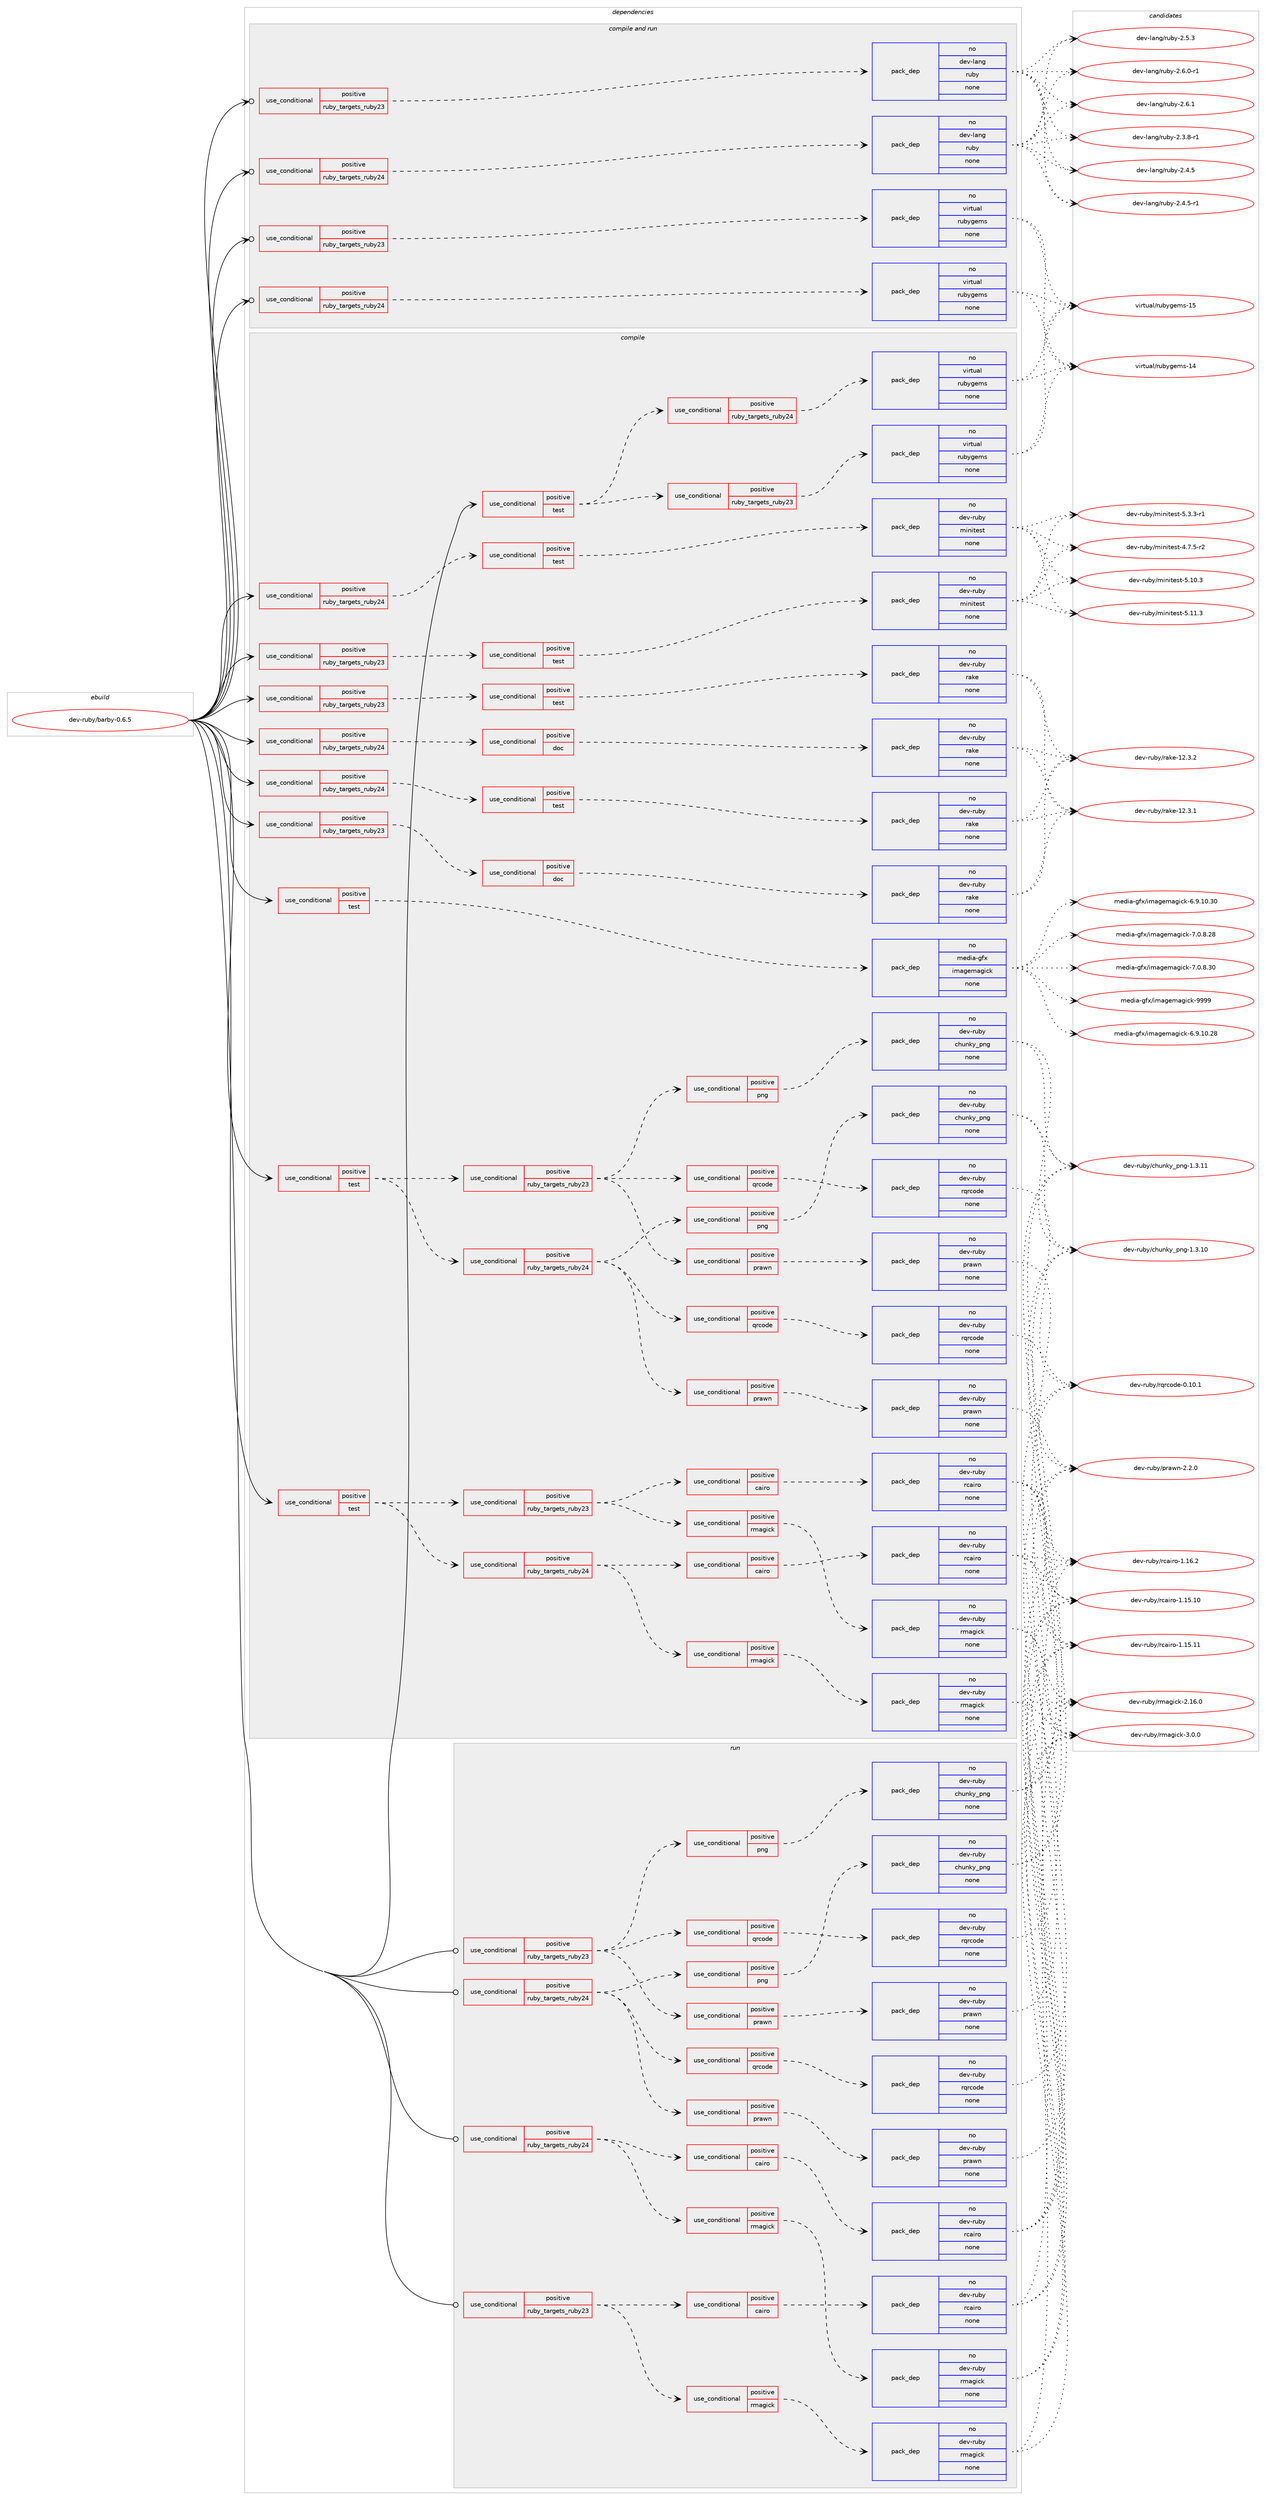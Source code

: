 digraph prolog {

# *************
# Graph options
# *************

newrank=true;
concentrate=true;
compound=true;
graph [rankdir=LR,fontname=Helvetica,fontsize=10,ranksep=1.5];#, ranksep=2.5, nodesep=0.2];
edge  [arrowhead=vee];
node  [fontname=Helvetica,fontsize=10];

# **********
# The ebuild
# **********

subgraph cluster_leftcol {
color=gray;
rank=same;
label=<<i>ebuild</i>>;
id [label="dev-ruby/barby-0.6.5", color=red, width=4, href="../dev-ruby/barby-0.6.5.svg"];
}

# ****************
# The dependencies
# ****************

subgraph cluster_midcol {
color=gray;
label=<<i>dependencies</i>>;
subgraph cluster_compile {
fillcolor="#eeeeee";
style=filled;
label=<<i>compile</i>>;
subgraph cond394553 {
dependency1483249 [label=<<TABLE BORDER="0" CELLBORDER="1" CELLSPACING="0" CELLPADDING="4"><TR><TD ROWSPAN="3" CELLPADDING="10">use_conditional</TD></TR><TR><TD>positive</TD></TR><TR><TD>ruby_targets_ruby23</TD></TR></TABLE>>, shape=none, color=red];
subgraph cond394554 {
dependency1483250 [label=<<TABLE BORDER="0" CELLBORDER="1" CELLSPACING="0" CELLPADDING="4"><TR><TD ROWSPAN="3" CELLPADDING="10">use_conditional</TD></TR><TR><TD>positive</TD></TR><TR><TD>doc</TD></TR></TABLE>>, shape=none, color=red];
subgraph pack1065264 {
dependency1483251 [label=<<TABLE BORDER="0" CELLBORDER="1" CELLSPACING="0" CELLPADDING="4" WIDTH="220"><TR><TD ROWSPAN="6" CELLPADDING="30">pack_dep</TD></TR><TR><TD WIDTH="110">no</TD></TR><TR><TD>dev-ruby</TD></TR><TR><TD>rake</TD></TR><TR><TD>none</TD></TR><TR><TD></TD></TR></TABLE>>, shape=none, color=blue];
}
dependency1483250:e -> dependency1483251:w [weight=20,style="dashed",arrowhead="vee"];
}
dependency1483249:e -> dependency1483250:w [weight=20,style="dashed",arrowhead="vee"];
}
id:e -> dependency1483249:w [weight=20,style="solid",arrowhead="vee"];
subgraph cond394555 {
dependency1483252 [label=<<TABLE BORDER="0" CELLBORDER="1" CELLSPACING="0" CELLPADDING="4"><TR><TD ROWSPAN="3" CELLPADDING="10">use_conditional</TD></TR><TR><TD>positive</TD></TR><TR><TD>ruby_targets_ruby23</TD></TR></TABLE>>, shape=none, color=red];
subgraph cond394556 {
dependency1483253 [label=<<TABLE BORDER="0" CELLBORDER="1" CELLSPACING="0" CELLPADDING="4"><TR><TD ROWSPAN="3" CELLPADDING="10">use_conditional</TD></TR><TR><TD>positive</TD></TR><TR><TD>test</TD></TR></TABLE>>, shape=none, color=red];
subgraph pack1065265 {
dependency1483254 [label=<<TABLE BORDER="0" CELLBORDER="1" CELLSPACING="0" CELLPADDING="4" WIDTH="220"><TR><TD ROWSPAN="6" CELLPADDING="30">pack_dep</TD></TR><TR><TD WIDTH="110">no</TD></TR><TR><TD>dev-ruby</TD></TR><TR><TD>minitest</TD></TR><TR><TD>none</TD></TR><TR><TD></TD></TR></TABLE>>, shape=none, color=blue];
}
dependency1483253:e -> dependency1483254:w [weight=20,style="dashed",arrowhead="vee"];
}
dependency1483252:e -> dependency1483253:w [weight=20,style="dashed",arrowhead="vee"];
}
id:e -> dependency1483252:w [weight=20,style="solid",arrowhead="vee"];
subgraph cond394557 {
dependency1483255 [label=<<TABLE BORDER="0" CELLBORDER="1" CELLSPACING="0" CELLPADDING="4"><TR><TD ROWSPAN="3" CELLPADDING="10">use_conditional</TD></TR><TR><TD>positive</TD></TR><TR><TD>ruby_targets_ruby23</TD></TR></TABLE>>, shape=none, color=red];
subgraph cond394558 {
dependency1483256 [label=<<TABLE BORDER="0" CELLBORDER="1" CELLSPACING="0" CELLPADDING="4"><TR><TD ROWSPAN="3" CELLPADDING="10">use_conditional</TD></TR><TR><TD>positive</TD></TR><TR><TD>test</TD></TR></TABLE>>, shape=none, color=red];
subgraph pack1065266 {
dependency1483257 [label=<<TABLE BORDER="0" CELLBORDER="1" CELLSPACING="0" CELLPADDING="4" WIDTH="220"><TR><TD ROWSPAN="6" CELLPADDING="30">pack_dep</TD></TR><TR><TD WIDTH="110">no</TD></TR><TR><TD>dev-ruby</TD></TR><TR><TD>rake</TD></TR><TR><TD>none</TD></TR><TR><TD></TD></TR></TABLE>>, shape=none, color=blue];
}
dependency1483256:e -> dependency1483257:w [weight=20,style="dashed",arrowhead="vee"];
}
dependency1483255:e -> dependency1483256:w [weight=20,style="dashed",arrowhead="vee"];
}
id:e -> dependency1483255:w [weight=20,style="solid",arrowhead="vee"];
subgraph cond394559 {
dependency1483258 [label=<<TABLE BORDER="0" CELLBORDER="1" CELLSPACING="0" CELLPADDING="4"><TR><TD ROWSPAN="3" CELLPADDING="10">use_conditional</TD></TR><TR><TD>positive</TD></TR><TR><TD>ruby_targets_ruby24</TD></TR></TABLE>>, shape=none, color=red];
subgraph cond394560 {
dependency1483259 [label=<<TABLE BORDER="0" CELLBORDER="1" CELLSPACING="0" CELLPADDING="4"><TR><TD ROWSPAN="3" CELLPADDING="10">use_conditional</TD></TR><TR><TD>positive</TD></TR><TR><TD>doc</TD></TR></TABLE>>, shape=none, color=red];
subgraph pack1065267 {
dependency1483260 [label=<<TABLE BORDER="0" CELLBORDER="1" CELLSPACING="0" CELLPADDING="4" WIDTH="220"><TR><TD ROWSPAN="6" CELLPADDING="30">pack_dep</TD></TR><TR><TD WIDTH="110">no</TD></TR><TR><TD>dev-ruby</TD></TR><TR><TD>rake</TD></TR><TR><TD>none</TD></TR><TR><TD></TD></TR></TABLE>>, shape=none, color=blue];
}
dependency1483259:e -> dependency1483260:w [weight=20,style="dashed",arrowhead="vee"];
}
dependency1483258:e -> dependency1483259:w [weight=20,style="dashed",arrowhead="vee"];
}
id:e -> dependency1483258:w [weight=20,style="solid",arrowhead="vee"];
subgraph cond394561 {
dependency1483261 [label=<<TABLE BORDER="0" CELLBORDER="1" CELLSPACING="0" CELLPADDING="4"><TR><TD ROWSPAN="3" CELLPADDING="10">use_conditional</TD></TR><TR><TD>positive</TD></TR><TR><TD>ruby_targets_ruby24</TD></TR></TABLE>>, shape=none, color=red];
subgraph cond394562 {
dependency1483262 [label=<<TABLE BORDER="0" CELLBORDER="1" CELLSPACING="0" CELLPADDING="4"><TR><TD ROWSPAN="3" CELLPADDING="10">use_conditional</TD></TR><TR><TD>positive</TD></TR><TR><TD>test</TD></TR></TABLE>>, shape=none, color=red];
subgraph pack1065268 {
dependency1483263 [label=<<TABLE BORDER="0" CELLBORDER="1" CELLSPACING="0" CELLPADDING="4" WIDTH="220"><TR><TD ROWSPAN="6" CELLPADDING="30">pack_dep</TD></TR><TR><TD WIDTH="110">no</TD></TR><TR><TD>dev-ruby</TD></TR><TR><TD>minitest</TD></TR><TR><TD>none</TD></TR><TR><TD></TD></TR></TABLE>>, shape=none, color=blue];
}
dependency1483262:e -> dependency1483263:w [weight=20,style="dashed",arrowhead="vee"];
}
dependency1483261:e -> dependency1483262:w [weight=20,style="dashed",arrowhead="vee"];
}
id:e -> dependency1483261:w [weight=20,style="solid",arrowhead="vee"];
subgraph cond394563 {
dependency1483264 [label=<<TABLE BORDER="0" CELLBORDER="1" CELLSPACING="0" CELLPADDING="4"><TR><TD ROWSPAN="3" CELLPADDING="10">use_conditional</TD></TR><TR><TD>positive</TD></TR><TR><TD>ruby_targets_ruby24</TD></TR></TABLE>>, shape=none, color=red];
subgraph cond394564 {
dependency1483265 [label=<<TABLE BORDER="0" CELLBORDER="1" CELLSPACING="0" CELLPADDING="4"><TR><TD ROWSPAN="3" CELLPADDING="10">use_conditional</TD></TR><TR><TD>positive</TD></TR><TR><TD>test</TD></TR></TABLE>>, shape=none, color=red];
subgraph pack1065269 {
dependency1483266 [label=<<TABLE BORDER="0" CELLBORDER="1" CELLSPACING="0" CELLPADDING="4" WIDTH="220"><TR><TD ROWSPAN="6" CELLPADDING="30">pack_dep</TD></TR><TR><TD WIDTH="110">no</TD></TR><TR><TD>dev-ruby</TD></TR><TR><TD>rake</TD></TR><TR><TD>none</TD></TR><TR><TD></TD></TR></TABLE>>, shape=none, color=blue];
}
dependency1483265:e -> dependency1483266:w [weight=20,style="dashed",arrowhead="vee"];
}
dependency1483264:e -> dependency1483265:w [weight=20,style="dashed",arrowhead="vee"];
}
id:e -> dependency1483264:w [weight=20,style="solid",arrowhead="vee"];
subgraph cond394565 {
dependency1483267 [label=<<TABLE BORDER="0" CELLBORDER="1" CELLSPACING="0" CELLPADDING="4"><TR><TD ROWSPAN="3" CELLPADDING="10">use_conditional</TD></TR><TR><TD>positive</TD></TR><TR><TD>test</TD></TR></TABLE>>, shape=none, color=red];
subgraph cond394566 {
dependency1483268 [label=<<TABLE BORDER="0" CELLBORDER="1" CELLSPACING="0" CELLPADDING="4"><TR><TD ROWSPAN="3" CELLPADDING="10">use_conditional</TD></TR><TR><TD>positive</TD></TR><TR><TD>ruby_targets_ruby23</TD></TR></TABLE>>, shape=none, color=red];
subgraph cond394567 {
dependency1483269 [label=<<TABLE BORDER="0" CELLBORDER="1" CELLSPACING="0" CELLPADDING="4"><TR><TD ROWSPAN="3" CELLPADDING="10">use_conditional</TD></TR><TR><TD>positive</TD></TR><TR><TD>qrcode</TD></TR></TABLE>>, shape=none, color=red];
subgraph pack1065270 {
dependency1483270 [label=<<TABLE BORDER="0" CELLBORDER="1" CELLSPACING="0" CELLPADDING="4" WIDTH="220"><TR><TD ROWSPAN="6" CELLPADDING="30">pack_dep</TD></TR><TR><TD WIDTH="110">no</TD></TR><TR><TD>dev-ruby</TD></TR><TR><TD>rqrcode</TD></TR><TR><TD>none</TD></TR><TR><TD></TD></TR></TABLE>>, shape=none, color=blue];
}
dependency1483269:e -> dependency1483270:w [weight=20,style="dashed",arrowhead="vee"];
}
dependency1483268:e -> dependency1483269:w [weight=20,style="dashed",arrowhead="vee"];
subgraph cond394568 {
dependency1483271 [label=<<TABLE BORDER="0" CELLBORDER="1" CELLSPACING="0" CELLPADDING="4"><TR><TD ROWSPAN="3" CELLPADDING="10">use_conditional</TD></TR><TR><TD>positive</TD></TR><TR><TD>png</TD></TR></TABLE>>, shape=none, color=red];
subgraph pack1065271 {
dependency1483272 [label=<<TABLE BORDER="0" CELLBORDER="1" CELLSPACING="0" CELLPADDING="4" WIDTH="220"><TR><TD ROWSPAN="6" CELLPADDING="30">pack_dep</TD></TR><TR><TD WIDTH="110">no</TD></TR><TR><TD>dev-ruby</TD></TR><TR><TD>chunky_png</TD></TR><TR><TD>none</TD></TR><TR><TD></TD></TR></TABLE>>, shape=none, color=blue];
}
dependency1483271:e -> dependency1483272:w [weight=20,style="dashed",arrowhead="vee"];
}
dependency1483268:e -> dependency1483271:w [weight=20,style="dashed",arrowhead="vee"];
subgraph cond394569 {
dependency1483273 [label=<<TABLE BORDER="0" CELLBORDER="1" CELLSPACING="0" CELLPADDING="4"><TR><TD ROWSPAN="3" CELLPADDING="10">use_conditional</TD></TR><TR><TD>positive</TD></TR><TR><TD>prawn</TD></TR></TABLE>>, shape=none, color=red];
subgraph pack1065272 {
dependency1483274 [label=<<TABLE BORDER="0" CELLBORDER="1" CELLSPACING="0" CELLPADDING="4" WIDTH="220"><TR><TD ROWSPAN="6" CELLPADDING="30">pack_dep</TD></TR><TR><TD WIDTH="110">no</TD></TR><TR><TD>dev-ruby</TD></TR><TR><TD>prawn</TD></TR><TR><TD>none</TD></TR><TR><TD></TD></TR></TABLE>>, shape=none, color=blue];
}
dependency1483273:e -> dependency1483274:w [weight=20,style="dashed",arrowhead="vee"];
}
dependency1483268:e -> dependency1483273:w [weight=20,style="dashed",arrowhead="vee"];
}
dependency1483267:e -> dependency1483268:w [weight=20,style="dashed",arrowhead="vee"];
subgraph cond394570 {
dependency1483275 [label=<<TABLE BORDER="0" CELLBORDER="1" CELLSPACING="0" CELLPADDING="4"><TR><TD ROWSPAN="3" CELLPADDING="10">use_conditional</TD></TR><TR><TD>positive</TD></TR><TR><TD>ruby_targets_ruby24</TD></TR></TABLE>>, shape=none, color=red];
subgraph cond394571 {
dependency1483276 [label=<<TABLE BORDER="0" CELLBORDER="1" CELLSPACING="0" CELLPADDING="4"><TR><TD ROWSPAN="3" CELLPADDING="10">use_conditional</TD></TR><TR><TD>positive</TD></TR><TR><TD>qrcode</TD></TR></TABLE>>, shape=none, color=red];
subgraph pack1065273 {
dependency1483277 [label=<<TABLE BORDER="0" CELLBORDER="1" CELLSPACING="0" CELLPADDING="4" WIDTH="220"><TR><TD ROWSPAN="6" CELLPADDING="30">pack_dep</TD></TR><TR><TD WIDTH="110">no</TD></TR><TR><TD>dev-ruby</TD></TR><TR><TD>rqrcode</TD></TR><TR><TD>none</TD></TR><TR><TD></TD></TR></TABLE>>, shape=none, color=blue];
}
dependency1483276:e -> dependency1483277:w [weight=20,style="dashed",arrowhead="vee"];
}
dependency1483275:e -> dependency1483276:w [weight=20,style="dashed",arrowhead="vee"];
subgraph cond394572 {
dependency1483278 [label=<<TABLE BORDER="0" CELLBORDER="1" CELLSPACING="0" CELLPADDING="4"><TR><TD ROWSPAN="3" CELLPADDING="10">use_conditional</TD></TR><TR><TD>positive</TD></TR><TR><TD>png</TD></TR></TABLE>>, shape=none, color=red];
subgraph pack1065274 {
dependency1483279 [label=<<TABLE BORDER="0" CELLBORDER="1" CELLSPACING="0" CELLPADDING="4" WIDTH="220"><TR><TD ROWSPAN="6" CELLPADDING="30">pack_dep</TD></TR><TR><TD WIDTH="110">no</TD></TR><TR><TD>dev-ruby</TD></TR><TR><TD>chunky_png</TD></TR><TR><TD>none</TD></TR><TR><TD></TD></TR></TABLE>>, shape=none, color=blue];
}
dependency1483278:e -> dependency1483279:w [weight=20,style="dashed",arrowhead="vee"];
}
dependency1483275:e -> dependency1483278:w [weight=20,style="dashed",arrowhead="vee"];
subgraph cond394573 {
dependency1483280 [label=<<TABLE BORDER="0" CELLBORDER="1" CELLSPACING="0" CELLPADDING="4"><TR><TD ROWSPAN="3" CELLPADDING="10">use_conditional</TD></TR><TR><TD>positive</TD></TR><TR><TD>prawn</TD></TR></TABLE>>, shape=none, color=red];
subgraph pack1065275 {
dependency1483281 [label=<<TABLE BORDER="0" CELLBORDER="1" CELLSPACING="0" CELLPADDING="4" WIDTH="220"><TR><TD ROWSPAN="6" CELLPADDING="30">pack_dep</TD></TR><TR><TD WIDTH="110">no</TD></TR><TR><TD>dev-ruby</TD></TR><TR><TD>prawn</TD></TR><TR><TD>none</TD></TR><TR><TD></TD></TR></TABLE>>, shape=none, color=blue];
}
dependency1483280:e -> dependency1483281:w [weight=20,style="dashed",arrowhead="vee"];
}
dependency1483275:e -> dependency1483280:w [weight=20,style="dashed",arrowhead="vee"];
}
dependency1483267:e -> dependency1483275:w [weight=20,style="dashed",arrowhead="vee"];
}
id:e -> dependency1483267:w [weight=20,style="solid",arrowhead="vee"];
subgraph cond394574 {
dependency1483282 [label=<<TABLE BORDER="0" CELLBORDER="1" CELLSPACING="0" CELLPADDING="4"><TR><TD ROWSPAN="3" CELLPADDING="10">use_conditional</TD></TR><TR><TD>positive</TD></TR><TR><TD>test</TD></TR></TABLE>>, shape=none, color=red];
subgraph cond394575 {
dependency1483283 [label=<<TABLE BORDER="0" CELLBORDER="1" CELLSPACING="0" CELLPADDING="4"><TR><TD ROWSPAN="3" CELLPADDING="10">use_conditional</TD></TR><TR><TD>positive</TD></TR><TR><TD>ruby_targets_ruby23</TD></TR></TABLE>>, shape=none, color=red];
subgraph cond394576 {
dependency1483284 [label=<<TABLE BORDER="0" CELLBORDER="1" CELLSPACING="0" CELLPADDING="4"><TR><TD ROWSPAN="3" CELLPADDING="10">use_conditional</TD></TR><TR><TD>positive</TD></TR><TR><TD>rmagick</TD></TR></TABLE>>, shape=none, color=red];
subgraph pack1065276 {
dependency1483285 [label=<<TABLE BORDER="0" CELLBORDER="1" CELLSPACING="0" CELLPADDING="4" WIDTH="220"><TR><TD ROWSPAN="6" CELLPADDING="30">pack_dep</TD></TR><TR><TD WIDTH="110">no</TD></TR><TR><TD>dev-ruby</TD></TR><TR><TD>rmagick</TD></TR><TR><TD>none</TD></TR><TR><TD></TD></TR></TABLE>>, shape=none, color=blue];
}
dependency1483284:e -> dependency1483285:w [weight=20,style="dashed",arrowhead="vee"];
}
dependency1483283:e -> dependency1483284:w [weight=20,style="dashed",arrowhead="vee"];
subgraph cond394577 {
dependency1483286 [label=<<TABLE BORDER="0" CELLBORDER="1" CELLSPACING="0" CELLPADDING="4"><TR><TD ROWSPAN="3" CELLPADDING="10">use_conditional</TD></TR><TR><TD>positive</TD></TR><TR><TD>cairo</TD></TR></TABLE>>, shape=none, color=red];
subgraph pack1065277 {
dependency1483287 [label=<<TABLE BORDER="0" CELLBORDER="1" CELLSPACING="0" CELLPADDING="4" WIDTH="220"><TR><TD ROWSPAN="6" CELLPADDING="30">pack_dep</TD></TR><TR><TD WIDTH="110">no</TD></TR><TR><TD>dev-ruby</TD></TR><TR><TD>rcairo</TD></TR><TR><TD>none</TD></TR><TR><TD></TD></TR></TABLE>>, shape=none, color=blue];
}
dependency1483286:e -> dependency1483287:w [weight=20,style="dashed",arrowhead="vee"];
}
dependency1483283:e -> dependency1483286:w [weight=20,style="dashed",arrowhead="vee"];
}
dependency1483282:e -> dependency1483283:w [weight=20,style="dashed",arrowhead="vee"];
subgraph cond394578 {
dependency1483288 [label=<<TABLE BORDER="0" CELLBORDER="1" CELLSPACING="0" CELLPADDING="4"><TR><TD ROWSPAN="3" CELLPADDING="10">use_conditional</TD></TR><TR><TD>positive</TD></TR><TR><TD>ruby_targets_ruby24</TD></TR></TABLE>>, shape=none, color=red];
subgraph cond394579 {
dependency1483289 [label=<<TABLE BORDER="0" CELLBORDER="1" CELLSPACING="0" CELLPADDING="4"><TR><TD ROWSPAN="3" CELLPADDING="10">use_conditional</TD></TR><TR><TD>positive</TD></TR><TR><TD>rmagick</TD></TR></TABLE>>, shape=none, color=red];
subgraph pack1065278 {
dependency1483290 [label=<<TABLE BORDER="0" CELLBORDER="1" CELLSPACING="0" CELLPADDING="4" WIDTH="220"><TR><TD ROWSPAN="6" CELLPADDING="30">pack_dep</TD></TR><TR><TD WIDTH="110">no</TD></TR><TR><TD>dev-ruby</TD></TR><TR><TD>rmagick</TD></TR><TR><TD>none</TD></TR><TR><TD></TD></TR></TABLE>>, shape=none, color=blue];
}
dependency1483289:e -> dependency1483290:w [weight=20,style="dashed",arrowhead="vee"];
}
dependency1483288:e -> dependency1483289:w [weight=20,style="dashed",arrowhead="vee"];
subgraph cond394580 {
dependency1483291 [label=<<TABLE BORDER="0" CELLBORDER="1" CELLSPACING="0" CELLPADDING="4"><TR><TD ROWSPAN="3" CELLPADDING="10">use_conditional</TD></TR><TR><TD>positive</TD></TR><TR><TD>cairo</TD></TR></TABLE>>, shape=none, color=red];
subgraph pack1065279 {
dependency1483292 [label=<<TABLE BORDER="0" CELLBORDER="1" CELLSPACING="0" CELLPADDING="4" WIDTH="220"><TR><TD ROWSPAN="6" CELLPADDING="30">pack_dep</TD></TR><TR><TD WIDTH="110">no</TD></TR><TR><TD>dev-ruby</TD></TR><TR><TD>rcairo</TD></TR><TR><TD>none</TD></TR><TR><TD></TD></TR></TABLE>>, shape=none, color=blue];
}
dependency1483291:e -> dependency1483292:w [weight=20,style="dashed",arrowhead="vee"];
}
dependency1483288:e -> dependency1483291:w [weight=20,style="dashed",arrowhead="vee"];
}
dependency1483282:e -> dependency1483288:w [weight=20,style="dashed",arrowhead="vee"];
}
id:e -> dependency1483282:w [weight=20,style="solid",arrowhead="vee"];
subgraph cond394581 {
dependency1483293 [label=<<TABLE BORDER="0" CELLBORDER="1" CELLSPACING="0" CELLPADDING="4"><TR><TD ROWSPAN="3" CELLPADDING="10">use_conditional</TD></TR><TR><TD>positive</TD></TR><TR><TD>test</TD></TR></TABLE>>, shape=none, color=red];
subgraph cond394582 {
dependency1483294 [label=<<TABLE BORDER="0" CELLBORDER="1" CELLSPACING="0" CELLPADDING="4"><TR><TD ROWSPAN="3" CELLPADDING="10">use_conditional</TD></TR><TR><TD>positive</TD></TR><TR><TD>ruby_targets_ruby23</TD></TR></TABLE>>, shape=none, color=red];
subgraph pack1065280 {
dependency1483295 [label=<<TABLE BORDER="0" CELLBORDER="1" CELLSPACING="0" CELLPADDING="4" WIDTH="220"><TR><TD ROWSPAN="6" CELLPADDING="30">pack_dep</TD></TR><TR><TD WIDTH="110">no</TD></TR><TR><TD>virtual</TD></TR><TR><TD>rubygems</TD></TR><TR><TD>none</TD></TR><TR><TD></TD></TR></TABLE>>, shape=none, color=blue];
}
dependency1483294:e -> dependency1483295:w [weight=20,style="dashed",arrowhead="vee"];
}
dependency1483293:e -> dependency1483294:w [weight=20,style="dashed",arrowhead="vee"];
subgraph cond394583 {
dependency1483296 [label=<<TABLE BORDER="0" CELLBORDER="1" CELLSPACING="0" CELLPADDING="4"><TR><TD ROWSPAN="3" CELLPADDING="10">use_conditional</TD></TR><TR><TD>positive</TD></TR><TR><TD>ruby_targets_ruby24</TD></TR></TABLE>>, shape=none, color=red];
subgraph pack1065281 {
dependency1483297 [label=<<TABLE BORDER="0" CELLBORDER="1" CELLSPACING="0" CELLPADDING="4" WIDTH="220"><TR><TD ROWSPAN="6" CELLPADDING="30">pack_dep</TD></TR><TR><TD WIDTH="110">no</TD></TR><TR><TD>virtual</TD></TR><TR><TD>rubygems</TD></TR><TR><TD>none</TD></TR><TR><TD></TD></TR></TABLE>>, shape=none, color=blue];
}
dependency1483296:e -> dependency1483297:w [weight=20,style="dashed",arrowhead="vee"];
}
dependency1483293:e -> dependency1483296:w [weight=20,style="dashed",arrowhead="vee"];
}
id:e -> dependency1483293:w [weight=20,style="solid",arrowhead="vee"];
subgraph cond394584 {
dependency1483298 [label=<<TABLE BORDER="0" CELLBORDER="1" CELLSPACING="0" CELLPADDING="4"><TR><TD ROWSPAN="3" CELLPADDING="10">use_conditional</TD></TR><TR><TD>positive</TD></TR><TR><TD>test</TD></TR></TABLE>>, shape=none, color=red];
subgraph pack1065282 {
dependency1483299 [label=<<TABLE BORDER="0" CELLBORDER="1" CELLSPACING="0" CELLPADDING="4" WIDTH="220"><TR><TD ROWSPAN="6" CELLPADDING="30">pack_dep</TD></TR><TR><TD WIDTH="110">no</TD></TR><TR><TD>media-gfx</TD></TR><TR><TD>imagemagick</TD></TR><TR><TD>none</TD></TR><TR><TD></TD></TR></TABLE>>, shape=none, color=blue];
}
dependency1483298:e -> dependency1483299:w [weight=20,style="dashed",arrowhead="vee"];
}
id:e -> dependency1483298:w [weight=20,style="solid",arrowhead="vee"];
}
subgraph cluster_compileandrun {
fillcolor="#eeeeee";
style=filled;
label=<<i>compile and run</i>>;
subgraph cond394585 {
dependency1483300 [label=<<TABLE BORDER="0" CELLBORDER="1" CELLSPACING="0" CELLPADDING="4"><TR><TD ROWSPAN="3" CELLPADDING="10">use_conditional</TD></TR><TR><TD>positive</TD></TR><TR><TD>ruby_targets_ruby23</TD></TR></TABLE>>, shape=none, color=red];
subgraph pack1065283 {
dependency1483301 [label=<<TABLE BORDER="0" CELLBORDER="1" CELLSPACING="0" CELLPADDING="4" WIDTH="220"><TR><TD ROWSPAN="6" CELLPADDING="30">pack_dep</TD></TR><TR><TD WIDTH="110">no</TD></TR><TR><TD>dev-lang</TD></TR><TR><TD>ruby</TD></TR><TR><TD>none</TD></TR><TR><TD></TD></TR></TABLE>>, shape=none, color=blue];
}
dependency1483300:e -> dependency1483301:w [weight=20,style="dashed",arrowhead="vee"];
}
id:e -> dependency1483300:w [weight=20,style="solid",arrowhead="odotvee"];
subgraph cond394586 {
dependency1483302 [label=<<TABLE BORDER="0" CELLBORDER="1" CELLSPACING="0" CELLPADDING="4"><TR><TD ROWSPAN="3" CELLPADDING="10">use_conditional</TD></TR><TR><TD>positive</TD></TR><TR><TD>ruby_targets_ruby23</TD></TR></TABLE>>, shape=none, color=red];
subgraph pack1065284 {
dependency1483303 [label=<<TABLE BORDER="0" CELLBORDER="1" CELLSPACING="0" CELLPADDING="4" WIDTH="220"><TR><TD ROWSPAN="6" CELLPADDING="30">pack_dep</TD></TR><TR><TD WIDTH="110">no</TD></TR><TR><TD>virtual</TD></TR><TR><TD>rubygems</TD></TR><TR><TD>none</TD></TR><TR><TD></TD></TR></TABLE>>, shape=none, color=blue];
}
dependency1483302:e -> dependency1483303:w [weight=20,style="dashed",arrowhead="vee"];
}
id:e -> dependency1483302:w [weight=20,style="solid",arrowhead="odotvee"];
subgraph cond394587 {
dependency1483304 [label=<<TABLE BORDER="0" CELLBORDER="1" CELLSPACING="0" CELLPADDING="4"><TR><TD ROWSPAN="3" CELLPADDING="10">use_conditional</TD></TR><TR><TD>positive</TD></TR><TR><TD>ruby_targets_ruby24</TD></TR></TABLE>>, shape=none, color=red];
subgraph pack1065285 {
dependency1483305 [label=<<TABLE BORDER="0" CELLBORDER="1" CELLSPACING="0" CELLPADDING="4" WIDTH="220"><TR><TD ROWSPAN="6" CELLPADDING="30">pack_dep</TD></TR><TR><TD WIDTH="110">no</TD></TR><TR><TD>dev-lang</TD></TR><TR><TD>ruby</TD></TR><TR><TD>none</TD></TR><TR><TD></TD></TR></TABLE>>, shape=none, color=blue];
}
dependency1483304:e -> dependency1483305:w [weight=20,style="dashed",arrowhead="vee"];
}
id:e -> dependency1483304:w [weight=20,style="solid",arrowhead="odotvee"];
subgraph cond394588 {
dependency1483306 [label=<<TABLE BORDER="0" CELLBORDER="1" CELLSPACING="0" CELLPADDING="4"><TR><TD ROWSPAN="3" CELLPADDING="10">use_conditional</TD></TR><TR><TD>positive</TD></TR><TR><TD>ruby_targets_ruby24</TD></TR></TABLE>>, shape=none, color=red];
subgraph pack1065286 {
dependency1483307 [label=<<TABLE BORDER="0" CELLBORDER="1" CELLSPACING="0" CELLPADDING="4" WIDTH="220"><TR><TD ROWSPAN="6" CELLPADDING="30">pack_dep</TD></TR><TR><TD WIDTH="110">no</TD></TR><TR><TD>virtual</TD></TR><TR><TD>rubygems</TD></TR><TR><TD>none</TD></TR><TR><TD></TD></TR></TABLE>>, shape=none, color=blue];
}
dependency1483306:e -> dependency1483307:w [weight=20,style="dashed",arrowhead="vee"];
}
id:e -> dependency1483306:w [weight=20,style="solid",arrowhead="odotvee"];
}
subgraph cluster_run {
fillcolor="#eeeeee";
style=filled;
label=<<i>run</i>>;
subgraph cond394589 {
dependency1483308 [label=<<TABLE BORDER="0" CELLBORDER="1" CELLSPACING="0" CELLPADDING="4"><TR><TD ROWSPAN="3" CELLPADDING="10">use_conditional</TD></TR><TR><TD>positive</TD></TR><TR><TD>ruby_targets_ruby23</TD></TR></TABLE>>, shape=none, color=red];
subgraph cond394590 {
dependency1483309 [label=<<TABLE BORDER="0" CELLBORDER="1" CELLSPACING="0" CELLPADDING="4"><TR><TD ROWSPAN="3" CELLPADDING="10">use_conditional</TD></TR><TR><TD>positive</TD></TR><TR><TD>qrcode</TD></TR></TABLE>>, shape=none, color=red];
subgraph pack1065287 {
dependency1483310 [label=<<TABLE BORDER="0" CELLBORDER="1" CELLSPACING="0" CELLPADDING="4" WIDTH="220"><TR><TD ROWSPAN="6" CELLPADDING="30">pack_dep</TD></TR><TR><TD WIDTH="110">no</TD></TR><TR><TD>dev-ruby</TD></TR><TR><TD>rqrcode</TD></TR><TR><TD>none</TD></TR><TR><TD></TD></TR></TABLE>>, shape=none, color=blue];
}
dependency1483309:e -> dependency1483310:w [weight=20,style="dashed",arrowhead="vee"];
}
dependency1483308:e -> dependency1483309:w [weight=20,style="dashed",arrowhead="vee"];
subgraph cond394591 {
dependency1483311 [label=<<TABLE BORDER="0" CELLBORDER="1" CELLSPACING="0" CELLPADDING="4"><TR><TD ROWSPAN="3" CELLPADDING="10">use_conditional</TD></TR><TR><TD>positive</TD></TR><TR><TD>png</TD></TR></TABLE>>, shape=none, color=red];
subgraph pack1065288 {
dependency1483312 [label=<<TABLE BORDER="0" CELLBORDER="1" CELLSPACING="0" CELLPADDING="4" WIDTH="220"><TR><TD ROWSPAN="6" CELLPADDING="30">pack_dep</TD></TR><TR><TD WIDTH="110">no</TD></TR><TR><TD>dev-ruby</TD></TR><TR><TD>chunky_png</TD></TR><TR><TD>none</TD></TR><TR><TD></TD></TR></TABLE>>, shape=none, color=blue];
}
dependency1483311:e -> dependency1483312:w [weight=20,style="dashed",arrowhead="vee"];
}
dependency1483308:e -> dependency1483311:w [weight=20,style="dashed",arrowhead="vee"];
subgraph cond394592 {
dependency1483313 [label=<<TABLE BORDER="0" CELLBORDER="1" CELLSPACING="0" CELLPADDING="4"><TR><TD ROWSPAN="3" CELLPADDING="10">use_conditional</TD></TR><TR><TD>positive</TD></TR><TR><TD>prawn</TD></TR></TABLE>>, shape=none, color=red];
subgraph pack1065289 {
dependency1483314 [label=<<TABLE BORDER="0" CELLBORDER="1" CELLSPACING="0" CELLPADDING="4" WIDTH="220"><TR><TD ROWSPAN="6" CELLPADDING="30">pack_dep</TD></TR><TR><TD WIDTH="110">no</TD></TR><TR><TD>dev-ruby</TD></TR><TR><TD>prawn</TD></TR><TR><TD>none</TD></TR><TR><TD></TD></TR></TABLE>>, shape=none, color=blue];
}
dependency1483313:e -> dependency1483314:w [weight=20,style="dashed",arrowhead="vee"];
}
dependency1483308:e -> dependency1483313:w [weight=20,style="dashed",arrowhead="vee"];
}
id:e -> dependency1483308:w [weight=20,style="solid",arrowhead="odot"];
subgraph cond394593 {
dependency1483315 [label=<<TABLE BORDER="0" CELLBORDER="1" CELLSPACING="0" CELLPADDING="4"><TR><TD ROWSPAN="3" CELLPADDING="10">use_conditional</TD></TR><TR><TD>positive</TD></TR><TR><TD>ruby_targets_ruby23</TD></TR></TABLE>>, shape=none, color=red];
subgraph cond394594 {
dependency1483316 [label=<<TABLE BORDER="0" CELLBORDER="1" CELLSPACING="0" CELLPADDING="4"><TR><TD ROWSPAN="3" CELLPADDING="10">use_conditional</TD></TR><TR><TD>positive</TD></TR><TR><TD>rmagick</TD></TR></TABLE>>, shape=none, color=red];
subgraph pack1065290 {
dependency1483317 [label=<<TABLE BORDER="0" CELLBORDER="1" CELLSPACING="0" CELLPADDING="4" WIDTH="220"><TR><TD ROWSPAN="6" CELLPADDING="30">pack_dep</TD></TR><TR><TD WIDTH="110">no</TD></TR><TR><TD>dev-ruby</TD></TR><TR><TD>rmagick</TD></TR><TR><TD>none</TD></TR><TR><TD></TD></TR></TABLE>>, shape=none, color=blue];
}
dependency1483316:e -> dependency1483317:w [weight=20,style="dashed",arrowhead="vee"];
}
dependency1483315:e -> dependency1483316:w [weight=20,style="dashed",arrowhead="vee"];
subgraph cond394595 {
dependency1483318 [label=<<TABLE BORDER="0" CELLBORDER="1" CELLSPACING="0" CELLPADDING="4"><TR><TD ROWSPAN="3" CELLPADDING="10">use_conditional</TD></TR><TR><TD>positive</TD></TR><TR><TD>cairo</TD></TR></TABLE>>, shape=none, color=red];
subgraph pack1065291 {
dependency1483319 [label=<<TABLE BORDER="0" CELLBORDER="1" CELLSPACING="0" CELLPADDING="4" WIDTH="220"><TR><TD ROWSPAN="6" CELLPADDING="30">pack_dep</TD></TR><TR><TD WIDTH="110">no</TD></TR><TR><TD>dev-ruby</TD></TR><TR><TD>rcairo</TD></TR><TR><TD>none</TD></TR><TR><TD></TD></TR></TABLE>>, shape=none, color=blue];
}
dependency1483318:e -> dependency1483319:w [weight=20,style="dashed",arrowhead="vee"];
}
dependency1483315:e -> dependency1483318:w [weight=20,style="dashed",arrowhead="vee"];
}
id:e -> dependency1483315:w [weight=20,style="solid",arrowhead="odot"];
subgraph cond394596 {
dependency1483320 [label=<<TABLE BORDER="0" CELLBORDER="1" CELLSPACING="0" CELLPADDING="4"><TR><TD ROWSPAN="3" CELLPADDING="10">use_conditional</TD></TR><TR><TD>positive</TD></TR><TR><TD>ruby_targets_ruby24</TD></TR></TABLE>>, shape=none, color=red];
subgraph cond394597 {
dependency1483321 [label=<<TABLE BORDER="0" CELLBORDER="1" CELLSPACING="0" CELLPADDING="4"><TR><TD ROWSPAN="3" CELLPADDING="10">use_conditional</TD></TR><TR><TD>positive</TD></TR><TR><TD>qrcode</TD></TR></TABLE>>, shape=none, color=red];
subgraph pack1065292 {
dependency1483322 [label=<<TABLE BORDER="0" CELLBORDER="1" CELLSPACING="0" CELLPADDING="4" WIDTH="220"><TR><TD ROWSPAN="6" CELLPADDING="30">pack_dep</TD></TR><TR><TD WIDTH="110">no</TD></TR><TR><TD>dev-ruby</TD></TR><TR><TD>rqrcode</TD></TR><TR><TD>none</TD></TR><TR><TD></TD></TR></TABLE>>, shape=none, color=blue];
}
dependency1483321:e -> dependency1483322:w [weight=20,style="dashed",arrowhead="vee"];
}
dependency1483320:e -> dependency1483321:w [weight=20,style="dashed",arrowhead="vee"];
subgraph cond394598 {
dependency1483323 [label=<<TABLE BORDER="0" CELLBORDER="1" CELLSPACING="0" CELLPADDING="4"><TR><TD ROWSPAN="3" CELLPADDING="10">use_conditional</TD></TR><TR><TD>positive</TD></TR><TR><TD>png</TD></TR></TABLE>>, shape=none, color=red];
subgraph pack1065293 {
dependency1483324 [label=<<TABLE BORDER="0" CELLBORDER="1" CELLSPACING="0" CELLPADDING="4" WIDTH="220"><TR><TD ROWSPAN="6" CELLPADDING="30">pack_dep</TD></TR><TR><TD WIDTH="110">no</TD></TR><TR><TD>dev-ruby</TD></TR><TR><TD>chunky_png</TD></TR><TR><TD>none</TD></TR><TR><TD></TD></TR></TABLE>>, shape=none, color=blue];
}
dependency1483323:e -> dependency1483324:w [weight=20,style="dashed",arrowhead="vee"];
}
dependency1483320:e -> dependency1483323:w [weight=20,style="dashed",arrowhead="vee"];
subgraph cond394599 {
dependency1483325 [label=<<TABLE BORDER="0" CELLBORDER="1" CELLSPACING="0" CELLPADDING="4"><TR><TD ROWSPAN="3" CELLPADDING="10">use_conditional</TD></TR><TR><TD>positive</TD></TR><TR><TD>prawn</TD></TR></TABLE>>, shape=none, color=red];
subgraph pack1065294 {
dependency1483326 [label=<<TABLE BORDER="0" CELLBORDER="1" CELLSPACING="0" CELLPADDING="4" WIDTH="220"><TR><TD ROWSPAN="6" CELLPADDING="30">pack_dep</TD></TR><TR><TD WIDTH="110">no</TD></TR><TR><TD>dev-ruby</TD></TR><TR><TD>prawn</TD></TR><TR><TD>none</TD></TR><TR><TD></TD></TR></TABLE>>, shape=none, color=blue];
}
dependency1483325:e -> dependency1483326:w [weight=20,style="dashed",arrowhead="vee"];
}
dependency1483320:e -> dependency1483325:w [weight=20,style="dashed",arrowhead="vee"];
}
id:e -> dependency1483320:w [weight=20,style="solid",arrowhead="odot"];
subgraph cond394600 {
dependency1483327 [label=<<TABLE BORDER="0" CELLBORDER="1" CELLSPACING="0" CELLPADDING="4"><TR><TD ROWSPAN="3" CELLPADDING="10">use_conditional</TD></TR><TR><TD>positive</TD></TR><TR><TD>ruby_targets_ruby24</TD></TR></TABLE>>, shape=none, color=red];
subgraph cond394601 {
dependency1483328 [label=<<TABLE BORDER="0" CELLBORDER="1" CELLSPACING="0" CELLPADDING="4"><TR><TD ROWSPAN="3" CELLPADDING="10">use_conditional</TD></TR><TR><TD>positive</TD></TR><TR><TD>rmagick</TD></TR></TABLE>>, shape=none, color=red];
subgraph pack1065295 {
dependency1483329 [label=<<TABLE BORDER="0" CELLBORDER="1" CELLSPACING="0" CELLPADDING="4" WIDTH="220"><TR><TD ROWSPAN="6" CELLPADDING="30">pack_dep</TD></TR><TR><TD WIDTH="110">no</TD></TR><TR><TD>dev-ruby</TD></TR><TR><TD>rmagick</TD></TR><TR><TD>none</TD></TR><TR><TD></TD></TR></TABLE>>, shape=none, color=blue];
}
dependency1483328:e -> dependency1483329:w [weight=20,style="dashed",arrowhead="vee"];
}
dependency1483327:e -> dependency1483328:w [weight=20,style="dashed",arrowhead="vee"];
subgraph cond394602 {
dependency1483330 [label=<<TABLE BORDER="0" CELLBORDER="1" CELLSPACING="0" CELLPADDING="4"><TR><TD ROWSPAN="3" CELLPADDING="10">use_conditional</TD></TR><TR><TD>positive</TD></TR><TR><TD>cairo</TD></TR></TABLE>>, shape=none, color=red];
subgraph pack1065296 {
dependency1483331 [label=<<TABLE BORDER="0" CELLBORDER="1" CELLSPACING="0" CELLPADDING="4" WIDTH="220"><TR><TD ROWSPAN="6" CELLPADDING="30">pack_dep</TD></TR><TR><TD WIDTH="110">no</TD></TR><TR><TD>dev-ruby</TD></TR><TR><TD>rcairo</TD></TR><TR><TD>none</TD></TR><TR><TD></TD></TR></TABLE>>, shape=none, color=blue];
}
dependency1483330:e -> dependency1483331:w [weight=20,style="dashed",arrowhead="vee"];
}
dependency1483327:e -> dependency1483330:w [weight=20,style="dashed",arrowhead="vee"];
}
id:e -> dependency1483327:w [weight=20,style="solid",arrowhead="odot"];
}
}

# **************
# The candidates
# **************

subgraph cluster_choices {
rank=same;
color=gray;
label=<<i>candidates</i>>;

subgraph choice1065264 {
color=black;
nodesep=1;
choice1001011184511411798121471149710710145495046514649 [label="dev-ruby/rake-12.3.1", color=red, width=4,href="../dev-ruby/rake-12.3.1.svg"];
choice1001011184511411798121471149710710145495046514650 [label="dev-ruby/rake-12.3.2", color=red, width=4,href="../dev-ruby/rake-12.3.2.svg"];
dependency1483251:e -> choice1001011184511411798121471149710710145495046514649:w [style=dotted,weight="100"];
dependency1483251:e -> choice1001011184511411798121471149710710145495046514650:w [style=dotted,weight="100"];
}
subgraph choice1065265 {
color=black;
nodesep=1;
choice1001011184511411798121471091051101051161011151164552465546534511450 [label="dev-ruby/minitest-4.7.5-r2", color=red, width=4,href="../dev-ruby/minitest-4.7.5-r2.svg"];
choice10010111845114117981214710910511010511610111511645534649484651 [label="dev-ruby/minitest-5.10.3", color=red, width=4,href="../dev-ruby/minitest-5.10.3.svg"];
choice10010111845114117981214710910511010511610111511645534649494651 [label="dev-ruby/minitest-5.11.3", color=red, width=4,href="../dev-ruby/minitest-5.11.3.svg"];
choice1001011184511411798121471091051101051161011151164553465146514511449 [label="dev-ruby/minitest-5.3.3-r1", color=red, width=4,href="../dev-ruby/minitest-5.3.3-r1.svg"];
dependency1483254:e -> choice1001011184511411798121471091051101051161011151164552465546534511450:w [style=dotted,weight="100"];
dependency1483254:e -> choice10010111845114117981214710910511010511610111511645534649484651:w [style=dotted,weight="100"];
dependency1483254:e -> choice10010111845114117981214710910511010511610111511645534649494651:w [style=dotted,weight="100"];
dependency1483254:e -> choice1001011184511411798121471091051101051161011151164553465146514511449:w [style=dotted,weight="100"];
}
subgraph choice1065266 {
color=black;
nodesep=1;
choice1001011184511411798121471149710710145495046514649 [label="dev-ruby/rake-12.3.1", color=red, width=4,href="../dev-ruby/rake-12.3.1.svg"];
choice1001011184511411798121471149710710145495046514650 [label="dev-ruby/rake-12.3.2", color=red, width=4,href="../dev-ruby/rake-12.3.2.svg"];
dependency1483257:e -> choice1001011184511411798121471149710710145495046514649:w [style=dotted,weight="100"];
dependency1483257:e -> choice1001011184511411798121471149710710145495046514650:w [style=dotted,weight="100"];
}
subgraph choice1065267 {
color=black;
nodesep=1;
choice1001011184511411798121471149710710145495046514649 [label="dev-ruby/rake-12.3.1", color=red, width=4,href="../dev-ruby/rake-12.3.1.svg"];
choice1001011184511411798121471149710710145495046514650 [label="dev-ruby/rake-12.3.2", color=red, width=4,href="../dev-ruby/rake-12.3.2.svg"];
dependency1483260:e -> choice1001011184511411798121471149710710145495046514649:w [style=dotted,weight="100"];
dependency1483260:e -> choice1001011184511411798121471149710710145495046514650:w [style=dotted,weight="100"];
}
subgraph choice1065268 {
color=black;
nodesep=1;
choice1001011184511411798121471091051101051161011151164552465546534511450 [label="dev-ruby/minitest-4.7.5-r2", color=red, width=4,href="../dev-ruby/minitest-4.7.5-r2.svg"];
choice10010111845114117981214710910511010511610111511645534649484651 [label="dev-ruby/minitest-5.10.3", color=red, width=4,href="../dev-ruby/minitest-5.10.3.svg"];
choice10010111845114117981214710910511010511610111511645534649494651 [label="dev-ruby/minitest-5.11.3", color=red, width=4,href="../dev-ruby/minitest-5.11.3.svg"];
choice1001011184511411798121471091051101051161011151164553465146514511449 [label="dev-ruby/minitest-5.3.3-r1", color=red, width=4,href="../dev-ruby/minitest-5.3.3-r1.svg"];
dependency1483263:e -> choice1001011184511411798121471091051101051161011151164552465546534511450:w [style=dotted,weight="100"];
dependency1483263:e -> choice10010111845114117981214710910511010511610111511645534649484651:w [style=dotted,weight="100"];
dependency1483263:e -> choice10010111845114117981214710910511010511610111511645534649494651:w [style=dotted,weight="100"];
dependency1483263:e -> choice1001011184511411798121471091051101051161011151164553465146514511449:w [style=dotted,weight="100"];
}
subgraph choice1065269 {
color=black;
nodesep=1;
choice1001011184511411798121471149710710145495046514649 [label="dev-ruby/rake-12.3.1", color=red, width=4,href="../dev-ruby/rake-12.3.1.svg"];
choice1001011184511411798121471149710710145495046514650 [label="dev-ruby/rake-12.3.2", color=red, width=4,href="../dev-ruby/rake-12.3.2.svg"];
dependency1483266:e -> choice1001011184511411798121471149710710145495046514649:w [style=dotted,weight="100"];
dependency1483266:e -> choice1001011184511411798121471149710710145495046514650:w [style=dotted,weight="100"];
}
subgraph choice1065270 {
color=black;
nodesep=1;
choice1001011184511411798121471141131149911110010145484649484649 [label="dev-ruby/rqrcode-0.10.1", color=red, width=4,href="../dev-ruby/rqrcode-0.10.1.svg"];
dependency1483270:e -> choice1001011184511411798121471141131149911110010145484649484649:w [style=dotted,weight="100"];
}
subgraph choice1065271 {
color=black;
nodesep=1;
choice100101118451141179812147991041171101071219511211010345494651464948 [label="dev-ruby/chunky_png-1.3.10", color=red, width=4,href="../dev-ruby/chunky_png-1.3.10.svg"];
choice100101118451141179812147991041171101071219511211010345494651464949 [label="dev-ruby/chunky_png-1.3.11", color=red, width=4,href="../dev-ruby/chunky_png-1.3.11.svg"];
dependency1483272:e -> choice100101118451141179812147991041171101071219511211010345494651464948:w [style=dotted,weight="100"];
dependency1483272:e -> choice100101118451141179812147991041171101071219511211010345494651464949:w [style=dotted,weight="100"];
}
subgraph choice1065272 {
color=black;
nodesep=1;
choice10010111845114117981214711211497119110455046504648 [label="dev-ruby/prawn-2.2.0", color=red, width=4,href="../dev-ruby/prawn-2.2.0.svg"];
dependency1483274:e -> choice10010111845114117981214711211497119110455046504648:w [style=dotted,weight="100"];
}
subgraph choice1065273 {
color=black;
nodesep=1;
choice1001011184511411798121471141131149911110010145484649484649 [label="dev-ruby/rqrcode-0.10.1", color=red, width=4,href="../dev-ruby/rqrcode-0.10.1.svg"];
dependency1483277:e -> choice1001011184511411798121471141131149911110010145484649484649:w [style=dotted,weight="100"];
}
subgraph choice1065274 {
color=black;
nodesep=1;
choice100101118451141179812147991041171101071219511211010345494651464948 [label="dev-ruby/chunky_png-1.3.10", color=red, width=4,href="../dev-ruby/chunky_png-1.3.10.svg"];
choice100101118451141179812147991041171101071219511211010345494651464949 [label="dev-ruby/chunky_png-1.3.11", color=red, width=4,href="../dev-ruby/chunky_png-1.3.11.svg"];
dependency1483279:e -> choice100101118451141179812147991041171101071219511211010345494651464948:w [style=dotted,weight="100"];
dependency1483279:e -> choice100101118451141179812147991041171101071219511211010345494651464949:w [style=dotted,weight="100"];
}
subgraph choice1065275 {
color=black;
nodesep=1;
choice10010111845114117981214711211497119110455046504648 [label="dev-ruby/prawn-2.2.0", color=red, width=4,href="../dev-ruby/prawn-2.2.0.svg"];
dependency1483281:e -> choice10010111845114117981214711211497119110455046504648:w [style=dotted,weight="100"];
}
subgraph choice1065276 {
color=black;
nodesep=1;
choice100101118451141179812147114109971031059910745504649544648 [label="dev-ruby/rmagick-2.16.0", color=red, width=4,href="../dev-ruby/rmagick-2.16.0.svg"];
choice1001011184511411798121471141099710310599107455146484648 [label="dev-ruby/rmagick-3.0.0", color=red, width=4,href="../dev-ruby/rmagick-3.0.0.svg"];
dependency1483285:e -> choice100101118451141179812147114109971031059910745504649544648:w [style=dotted,weight="100"];
dependency1483285:e -> choice1001011184511411798121471141099710310599107455146484648:w [style=dotted,weight="100"];
}
subgraph choice1065277 {
color=black;
nodesep=1;
choice10010111845114117981214711499971051141114549464953464948 [label="dev-ruby/rcairo-1.15.10", color=red, width=4,href="../dev-ruby/rcairo-1.15.10.svg"];
choice10010111845114117981214711499971051141114549464953464949 [label="dev-ruby/rcairo-1.15.11", color=red, width=4,href="../dev-ruby/rcairo-1.15.11.svg"];
choice100101118451141179812147114999710511411145494649544650 [label="dev-ruby/rcairo-1.16.2", color=red, width=4,href="../dev-ruby/rcairo-1.16.2.svg"];
dependency1483287:e -> choice10010111845114117981214711499971051141114549464953464948:w [style=dotted,weight="100"];
dependency1483287:e -> choice10010111845114117981214711499971051141114549464953464949:w [style=dotted,weight="100"];
dependency1483287:e -> choice100101118451141179812147114999710511411145494649544650:w [style=dotted,weight="100"];
}
subgraph choice1065278 {
color=black;
nodesep=1;
choice100101118451141179812147114109971031059910745504649544648 [label="dev-ruby/rmagick-2.16.0", color=red, width=4,href="../dev-ruby/rmagick-2.16.0.svg"];
choice1001011184511411798121471141099710310599107455146484648 [label="dev-ruby/rmagick-3.0.0", color=red, width=4,href="../dev-ruby/rmagick-3.0.0.svg"];
dependency1483290:e -> choice100101118451141179812147114109971031059910745504649544648:w [style=dotted,weight="100"];
dependency1483290:e -> choice1001011184511411798121471141099710310599107455146484648:w [style=dotted,weight="100"];
}
subgraph choice1065279 {
color=black;
nodesep=1;
choice10010111845114117981214711499971051141114549464953464948 [label="dev-ruby/rcairo-1.15.10", color=red, width=4,href="../dev-ruby/rcairo-1.15.10.svg"];
choice10010111845114117981214711499971051141114549464953464949 [label="dev-ruby/rcairo-1.15.11", color=red, width=4,href="../dev-ruby/rcairo-1.15.11.svg"];
choice100101118451141179812147114999710511411145494649544650 [label="dev-ruby/rcairo-1.16.2", color=red, width=4,href="../dev-ruby/rcairo-1.16.2.svg"];
dependency1483292:e -> choice10010111845114117981214711499971051141114549464953464948:w [style=dotted,weight="100"];
dependency1483292:e -> choice10010111845114117981214711499971051141114549464953464949:w [style=dotted,weight="100"];
dependency1483292:e -> choice100101118451141179812147114999710511411145494649544650:w [style=dotted,weight="100"];
}
subgraph choice1065280 {
color=black;
nodesep=1;
choice118105114116117971084711411798121103101109115454952 [label="virtual/rubygems-14", color=red, width=4,href="../virtual/rubygems-14.svg"];
choice118105114116117971084711411798121103101109115454953 [label="virtual/rubygems-15", color=red, width=4,href="../virtual/rubygems-15.svg"];
dependency1483295:e -> choice118105114116117971084711411798121103101109115454952:w [style=dotted,weight="100"];
dependency1483295:e -> choice118105114116117971084711411798121103101109115454953:w [style=dotted,weight="100"];
}
subgraph choice1065281 {
color=black;
nodesep=1;
choice118105114116117971084711411798121103101109115454952 [label="virtual/rubygems-14", color=red, width=4,href="../virtual/rubygems-14.svg"];
choice118105114116117971084711411798121103101109115454953 [label="virtual/rubygems-15", color=red, width=4,href="../virtual/rubygems-15.svg"];
dependency1483297:e -> choice118105114116117971084711411798121103101109115454952:w [style=dotted,weight="100"];
dependency1483297:e -> choice118105114116117971084711411798121103101109115454953:w [style=dotted,weight="100"];
}
subgraph choice1065282 {
color=black;
nodesep=1;
choice10910110010597451031021204710510997103101109971031059910745544657464948465056 [label="media-gfx/imagemagick-6.9.10.28", color=red, width=4,href="../media-gfx/imagemagick-6.9.10.28.svg"];
choice10910110010597451031021204710510997103101109971031059910745544657464948465148 [label="media-gfx/imagemagick-6.9.10.30", color=red, width=4,href="../media-gfx/imagemagick-6.9.10.30.svg"];
choice109101100105974510310212047105109971031011099710310599107455546484656465056 [label="media-gfx/imagemagick-7.0.8.28", color=red, width=4,href="../media-gfx/imagemagick-7.0.8.28.svg"];
choice109101100105974510310212047105109971031011099710310599107455546484656465148 [label="media-gfx/imagemagick-7.0.8.30", color=red, width=4,href="../media-gfx/imagemagick-7.0.8.30.svg"];
choice1091011001059745103102120471051099710310110997103105991074557575757 [label="media-gfx/imagemagick-9999", color=red, width=4,href="../media-gfx/imagemagick-9999.svg"];
dependency1483299:e -> choice10910110010597451031021204710510997103101109971031059910745544657464948465056:w [style=dotted,weight="100"];
dependency1483299:e -> choice10910110010597451031021204710510997103101109971031059910745544657464948465148:w [style=dotted,weight="100"];
dependency1483299:e -> choice109101100105974510310212047105109971031011099710310599107455546484656465056:w [style=dotted,weight="100"];
dependency1483299:e -> choice109101100105974510310212047105109971031011099710310599107455546484656465148:w [style=dotted,weight="100"];
dependency1483299:e -> choice1091011001059745103102120471051099710310110997103105991074557575757:w [style=dotted,weight="100"];
}
subgraph choice1065283 {
color=black;
nodesep=1;
choice100101118451089711010347114117981214550465146564511449 [label="dev-lang/ruby-2.3.8-r1", color=red, width=4,href="../dev-lang/ruby-2.3.8-r1.svg"];
choice10010111845108971101034711411798121455046524653 [label="dev-lang/ruby-2.4.5", color=red, width=4,href="../dev-lang/ruby-2.4.5.svg"];
choice100101118451089711010347114117981214550465246534511449 [label="dev-lang/ruby-2.4.5-r1", color=red, width=4,href="../dev-lang/ruby-2.4.5-r1.svg"];
choice10010111845108971101034711411798121455046534651 [label="dev-lang/ruby-2.5.3", color=red, width=4,href="../dev-lang/ruby-2.5.3.svg"];
choice100101118451089711010347114117981214550465446484511449 [label="dev-lang/ruby-2.6.0-r1", color=red, width=4,href="../dev-lang/ruby-2.6.0-r1.svg"];
choice10010111845108971101034711411798121455046544649 [label="dev-lang/ruby-2.6.1", color=red, width=4,href="../dev-lang/ruby-2.6.1.svg"];
dependency1483301:e -> choice100101118451089711010347114117981214550465146564511449:w [style=dotted,weight="100"];
dependency1483301:e -> choice10010111845108971101034711411798121455046524653:w [style=dotted,weight="100"];
dependency1483301:e -> choice100101118451089711010347114117981214550465246534511449:w [style=dotted,weight="100"];
dependency1483301:e -> choice10010111845108971101034711411798121455046534651:w [style=dotted,weight="100"];
dependency1483301:e -> choice100101118451089711010347114117981214550465446484511449:w [style=dotted,weight="100"];
dependency1483301:e -> choice10010111845108971101034711411798121455046544649:w [style=dotted,weight="100"];
}
subgraph choice1065284 {
color=black;
nodesep=1;
choice118105114116117971084711411798121103101109115454952 [label="virtual/rubygems-14", color=red, width=4,href="../virtual/rubygems-14.svg"];
choice118105114116117971084711411798121103101109115454953 [label="virtual/rubygems-15", color=red, width=4,href="../virtual/rubygems-15.svg"];
dependency1483303:e -> choice118105114116117971084711411798121103101109115454952:w [style=dotted,weight="100"];
dependency1483303:e -> choice118105114116117971084711411798121103101109115454953:w [style=dotted,weight="100"];
}
subgraph choice1065285 {
color=black;
nodesep=1;
choice100101118451089711010347114117981214550465146564511449 [label="dev-lang/ruby-2.3.8-r1", color=red, width=4,href="../dev-lang/ruby-2.3.8-r1.svg"];
choice10010111845108971101034711411798121455046524653 [label="dev-lang/ruby-2.4.5", color=red, width=4,href="../dev-lang/ruby-2.4.5.svg"];
choice100101118451089711010347114117981214550465246534511449 [label="dev-lang/ruby-2.4.5-r1", color=red, width=4,href="../dev-lang/ruby-2.4.5-r1.svg"];
choice10010111845108971101034711411798121455046534651 [label="dev-lang/ruby-2.5.3", color=red, width=4,href="../dev-lang/ruby-2.5.3.svg"];
choice100101118451089711010347114117981214550465446484511449 [label="dev-lang/ruby-2.6.0-r1", color=red, width=4,href="../dev-lang/ruby-2.6.0-r1.svg"];
choice10010111845108971101034711411798121455046544649 [label="dev-lang/ruby-2.6.1", color=red, width=4,href="../dev-lang/ruby-2.6.1.svg"];
dependency1483305:e -> choice100101118451089711010347114117981214550465146564511449:w [style=dotted,weight="100"];
dependency1483305:e -> choice10010111845108971101034711411798121455046524653:w [style=dotted,weight="100"];
dependency1483305:e -> choice100101118451089711010347114117981214550465246534511449:w [style=dotted,weight="100"];
dependency1483305:e -> choice10010111845108971101034711411798121455046534651:w [style=dotted,weight="100"];
dependency1483305:e -> choice100101118451089711010347114117981214550465446484511449:w [style=dotted,weight="100"];
dependency1483305:e -> choice10010111845108971101034711411798121455046544649:w [style=dotted,weight="100"];
}
subgraph choice1065286 {
color=black;
nodesep=1;
choice118105114116117971084711411798121103101109115454952 [label="virtual/rubygems-14", color=red, width=4,href="../virtual/rubygems-14.svg"];
choice118105114116117971084711411798121103101109115454953 [label="virtual/rubygems-15", color=red, width=4,href="../virtual/rubygems-15.svg"];
dependency1483307:e -> choice118105114116117971084711411798121103101109115454952:w [style=dotted,weight="100"];
dependency1483307:e -> choice118105114116117971084711411798121103101109115454953:w [style=dotted,weight="100"];
}
subgraph choice1065287 {
color=black;
nodesep=1;
choice1001011184511411798121471141131149911110010145484649484649 [label="dev-ruby/rqrcode-0.10.1", color=red, width=4,href="../dev-ruby/rqrcode-0.10.1.svg"];
dependency1483310:e -> choice1001011184511411798121471141131149911110010145484649484649:w [style=dotted,weight="100"];
}
subgraph choice1065288 {
color=black;
nodesep=1;
choice100101118451141179812147991041171101071219511211010345494651464948 [label="dev-ruby/chunky_png-1.3.10", color=red, width=4,href="../dev-ruby/chunky_png-1.3.10.svg"];
choice100101118451141179812147991041171101071219511211010345494651464949 [label="dev-ruby/chunky_png-1.3.11", color=red, width=4,href="../dev-ruby/chunky_png-1.3.11.svg"];
dependency1483312:e -> choice100101118451141179812147991041171101071219511211010345494651464948:w [style=dotted,weight="100"];
dependency1483312:e -> choice100101118451141179812147991041171101071219511211010345494651464949:w [style=dotted,weight="100"];
}
subgraph choice1065289 {
color=black;
nodesep=1;
choice10010111845114117981214711211497119110455046504648 [label="dev-ruby/prawn-2.2.0", color=red, width=4,href="../dev-ruby/prawn-2.2.0.svg"];
dependency1483314:e -> choice10010111845114117981214711211497119110455046504648:w [style=dotted,weight="100"];
}
subgraph choice1065290 {
color=black;
nodesep=1;
choice100101118451141179812147114109971031059910745504649544648 [label="dev-ruby/rmagick-2.16.0", color=red, width=4,href="../dev-ruby/rmagick-2.16.0.svg"];
choice1001011184511411798121471141099710310599107455146484648 [label="dev-ruby/rmagick-3.0.0", color=red, width=4,href="../dev-ruby/rmagick-3.0.0.svg"];
dependency1483317:e -> choice100101118451141179812147114109971031059910745504649544648:w [style=dotted,weight="100"];
dependency1483317:e -> choice1001011184511411798121471141099710310599107455146484648:w [style=dotted,weight="100"];
}
subgraph choice1065291 {
color=black;
nodesep=1;
choice10010111845114117981214711499971051141114549464953464948 [label="dev-ruby/rcairo-1.15.10", color=red, width=4,href="../dev-ruby/rcairo-1.15.10.svg"];
choice10010111845114117981214711499971051141114549464953464949 [label="dev-ruby/rcairo-1.15.11", color=red, width=4,href="../dev-ruby/rcairo-1.15.11.svg"];
choice100101118451141179812147114999710511411145494649544650 [label="dev-ruby/rcairo-1.16.2", color=red, width=4,href="../dev-ruby/rcairo-1.16.2.svg"];
dependency1483319:e -> choice10010111845114117981214711499971051141114549464953464948:w [style=dotted,weight="100"];
dependency1483319:e -> choice10010111845114117981214711499971051141114549464953464949:w [style=dotted,weight="100"];
dependency1483319:e -> choice100101118451141179812147114999710511411145494649544650:w [style=dotted,weight="100"];
}
subgraph choice1065292 {
color=black;
nodesep=1;
choice1001011184511411798121471141131149911110010145484649484649 [label="dev-ruby/rqrcode-0.10.1", color=red, width=4,href="../dev-ruby/rqrcode-0.10.1.svg"];
dependency1483322:e -> choice1001011184511411798121471141131149911110010145484649484649:w [style=dotted,weight="100"];
}
subgraph choice1065293 {
color=black;
nodesep=1;
choice100101118451141179812147991041171101071219511211010345494651464948 [label="dev-ruby/chunky_png-1.3.10", color=red, width=4,href="../dev-ruby/chunky_png-1.3.10.svg"];
choice100101118451141179812147991041171101071219511211010345494651464949 [label="dev-ruby/chunky_png-1.3.11", color=red, width=4,href="../dev-ruby/chunky_png-1.3.11.svg"];
dependency1483324:e -> choice100101118451141179812147991041171101071219511211010345494651464948:w [style=dotted,weight="100"];
dependency1483324:e -> choice100101118451141179812147991041171101071219511211010345494651464949:w [style=dotted,weight="100"];
}
subgraph choice1065294 {
color=black;
nodesep=1;
choice10010111845114117981214711211497119110455046504648 [label="dev-ruby/prawn-2.2.0", color=red, width=4,href="../dev-ruby/prawn-2.2.0.svg"];
dependency1483326:e -> choice10010111845114117981214711211497119110455046504648:w [style=dotted,weight="100"];
}
subgraph choice1065295 {
color=black;
nodesep=1;
choice100101118451141179812147114109971031059910745504649544648 [label="dev-ruby/rmagick-2.16.0", color=red, width=4,href="../dev-ruby/rmagick-2.16.0.svg"];
choice1001011184511411798121471141099710310599107455146484648 [label="dev-ruby/rmagick-3.0.0", color=red, width=4,href="../dev-ruby/rmagick-3.0.0.svg"];
dependency1483329:e -> choice100101118451141179812147114109971031059910745504649544648:w [style=dotted,weight="100"];
dependency1483329:e -> choice1001011184511411798121471141099710310599107455146484648:w [style=dotted,weight="100"];
}
subgraph choice1065296 {
color=black;
nodesep=1;
choice10010111845114117981214711499971051141114549464953464948 [label="dev-ruby/rcairo-1.15.10", color=red, width=4,href="../dev-ruby/rcairo-1.15.10.svg"];
choice10010111845114117981214711499971051141114549464953464949 [label="dev-ruby/rcairo-1.15.11", color=red, width=4,href="../dev-ruby/rcairo-1.15.11.svg"];
choice100101118451141179812147114999710511411145494649544650 [label="dev-ruby/rcairo-1.16.2", color=red, width=4,href="../dev-ruby/rcairo-1.16.2.svg"];
dependency1483331:e -> choice10010111845114117981214711499971051141114549464953464948:w [style=dotted,weight="100"];
dependency1483331:e -> choice10010111845114117981214711499971051141114549464953464949:w [style=dotted,weight="100"];
dependency1483331:e -> choice100101118451141179812147114999710511411145494649544650:w [style=dotted,weight="100"];
}
}

}
